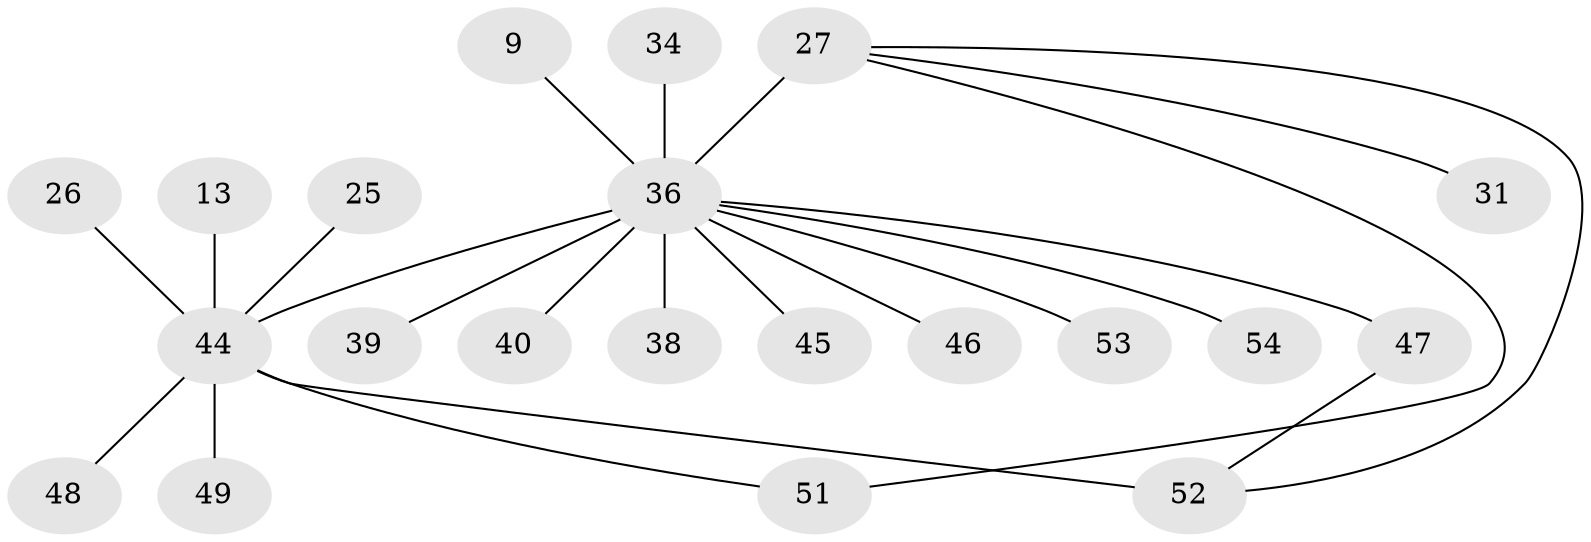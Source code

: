 // original degree distribution, {9: 0.018518518518518517, 14: 0.018518518518518517, 21: 0.018518518518518517, 4: 0.09259259259259259, 7: 0.037037037037037035, 10: 0.018518518518518517, 1: 0.5, 2: 0.18518518518518517, 3: 0.07407407407407407, 5: 0.018518518518518517, 8: 0.018518518518518517}
// Generated by graph-tools (version 1.1) at 2025/50/03/04/25 21:50:22]
// undirected, 21 vertices, 23 edges
graph export_dot {
graph [start="1"]
  node [color=gray90,style=filled];
  9;
  13;
  25;
  26;
  27 [super="+10+19+8+12"];
  31;
  34;
  36 [super="+35"];
  38;
  39;
  40;
  44 [super="+7"];
  45;
  46;
  47 [super="+42"];
  48 [super="+20"];
  49;
  51 [super="+17"];
  52 [super="+16+50"];
  53;
  54;
  9 -- 36 [weight=2];
  13 -- 44;
  25 -- 44;
  26 -- 44;
  27 -- 31;
  27 -- 51;
  27 -- 52 [weight=2];
  27 -- 36 [weight=6];
  34 -- 36 [weight=2];
  36 -- 38;
  36 -- 39;
  36 -- 40;
  36 -- 44 [weight=8];
  36 -- 45;
  36 -- 46;
  36 -- 47 [weight=2];
  36 -- 53;
  36 -- 54;
  44 -- 48;
  44 -- 49 [weight=2];
  44 -- 51;
  44 -- 52 [weight=3];
  47 -- 52;
}
